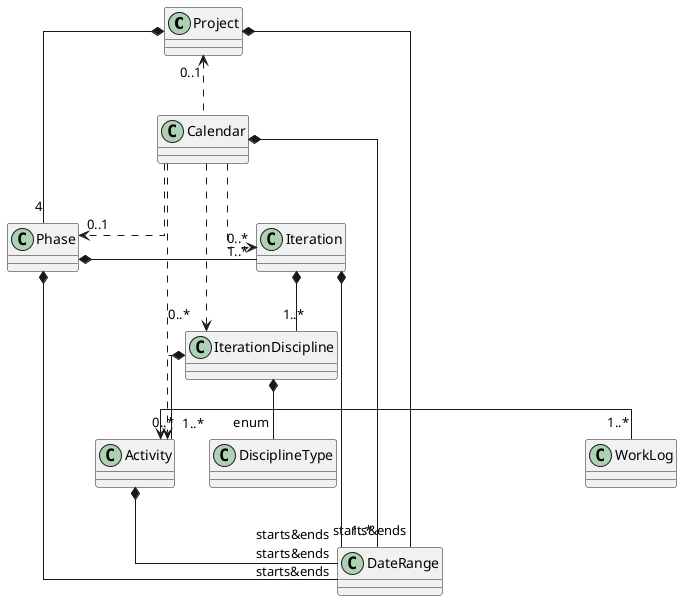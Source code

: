 @startuml
top to bottom direction
skinparam Linetype ortho
'Una disciplina tiene la misma fecha inicio final, que la iteracion
'a la que pertenece, y es un conjunto de actividades dedicadas a esa
'disciplina
'Cada fase finaliza con un hito. Cada hito se determina por la disponibilidad de un
'conjunto de artefactos, es decir un conjunto de modelos o documentos que han sido
'desarrollados hasta alcanzar un estado predefinido.
'Milestone relacionado con los artefactos que se entregan

Class Project
Class Phase
Class Iteration
Class DisciplineType
Class Calendar
Class WorkLog

Project *-- "4" Phase
Phase *- "1..*" Iteration
Iteration *-- "1..*" IterationDiscipline
IterationDiscipline *-- "enum" DisciplineType
IterationDiscipline *-- "1..*" Activity
Activity <-right "1..*" WorkLog

'comentar con Luis
Calendar *-- "1..*" DateRange
Calendar .up.> "0..1" Project
Calendar ..> "0..1" Phase
Calendar ..> "0..*" Iteration
Calendar ..> "0..*" IterationDiscipline
Calendar ..> "0..*" Activity

Project *-- "starts&ends" DateRange
Phase *-- "starts&ends" DateRange
Iteration *-- "starts&ends" DateRange
Activity *-- "starts&ends" DateRange

'TODO: en el diagrama de Marcos, existen las clases Hito, Incremento y Software
'que aquí no estan reflejados... que conceptos son estos???

'TODO: todos los "starts&ends" DateRange no deberian ser una clase auxiliar "IntervaloFechas" o algo así

@enduml
